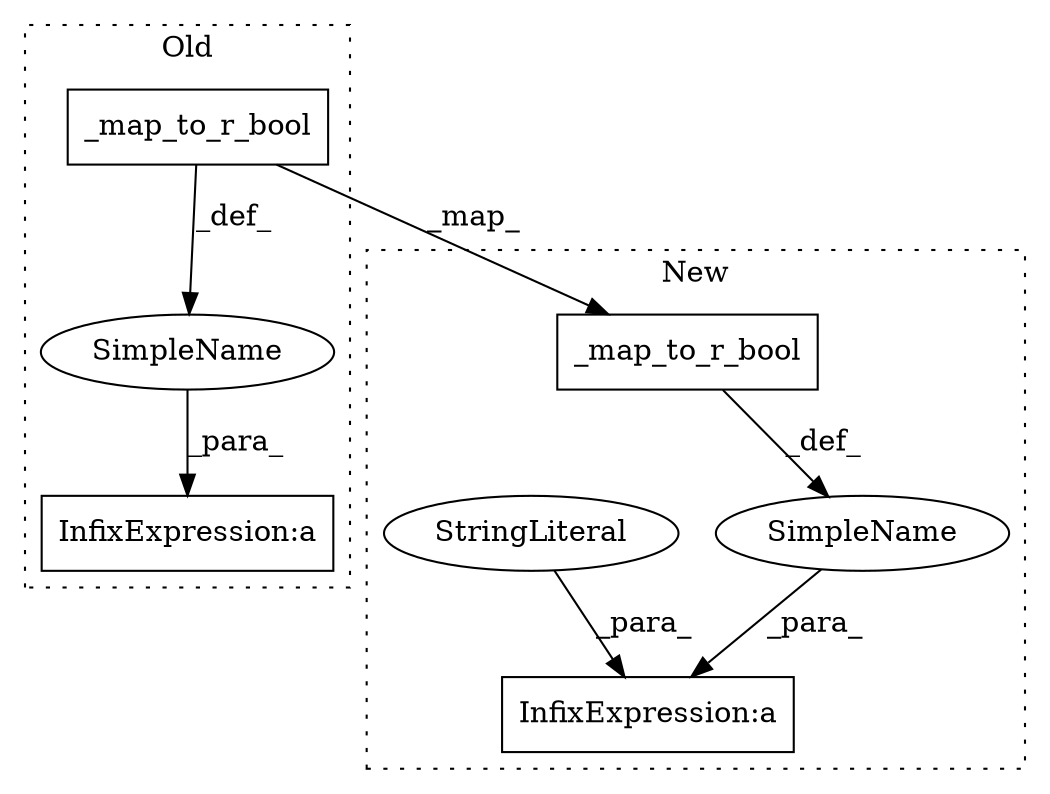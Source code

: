 digraph G {
subgraph cluster0 {
1 [label="_map_to_r_bool" a="32" s="896,932" l="15,1" shape="box"];
6 [label="SimpleName" a="42" s="" l="" shape="ellipse"];
7 [label="InfixExpression:a" a="27" s="644" l="3" shape="box"];
label = "Old";
style="dotted";
}
subgraph cluster1 {
2 [label="_map_to_r_bool" a="32" s="714,750" l="15,1" shape="box"];
3 [label="SimpleName" a="42" s="" l="" shape="ellipse"];
4 [label="InfixExpression:a" a="27" s="711" l="3" shape="box"];
5 [label="StringLiteral" a="45" s="695" l="16" shape="ellipse"];
label = "New";
style="dotted";
}
1 -> 2 [label="_map_"];
1 -> 6 [label="_def_"];
2 -> 3 [label="_def_"];
3 -> 4 [label="_para_"];
5 -> 4 [label="_para_"];
6 -> 7 [label="_para_"];
}